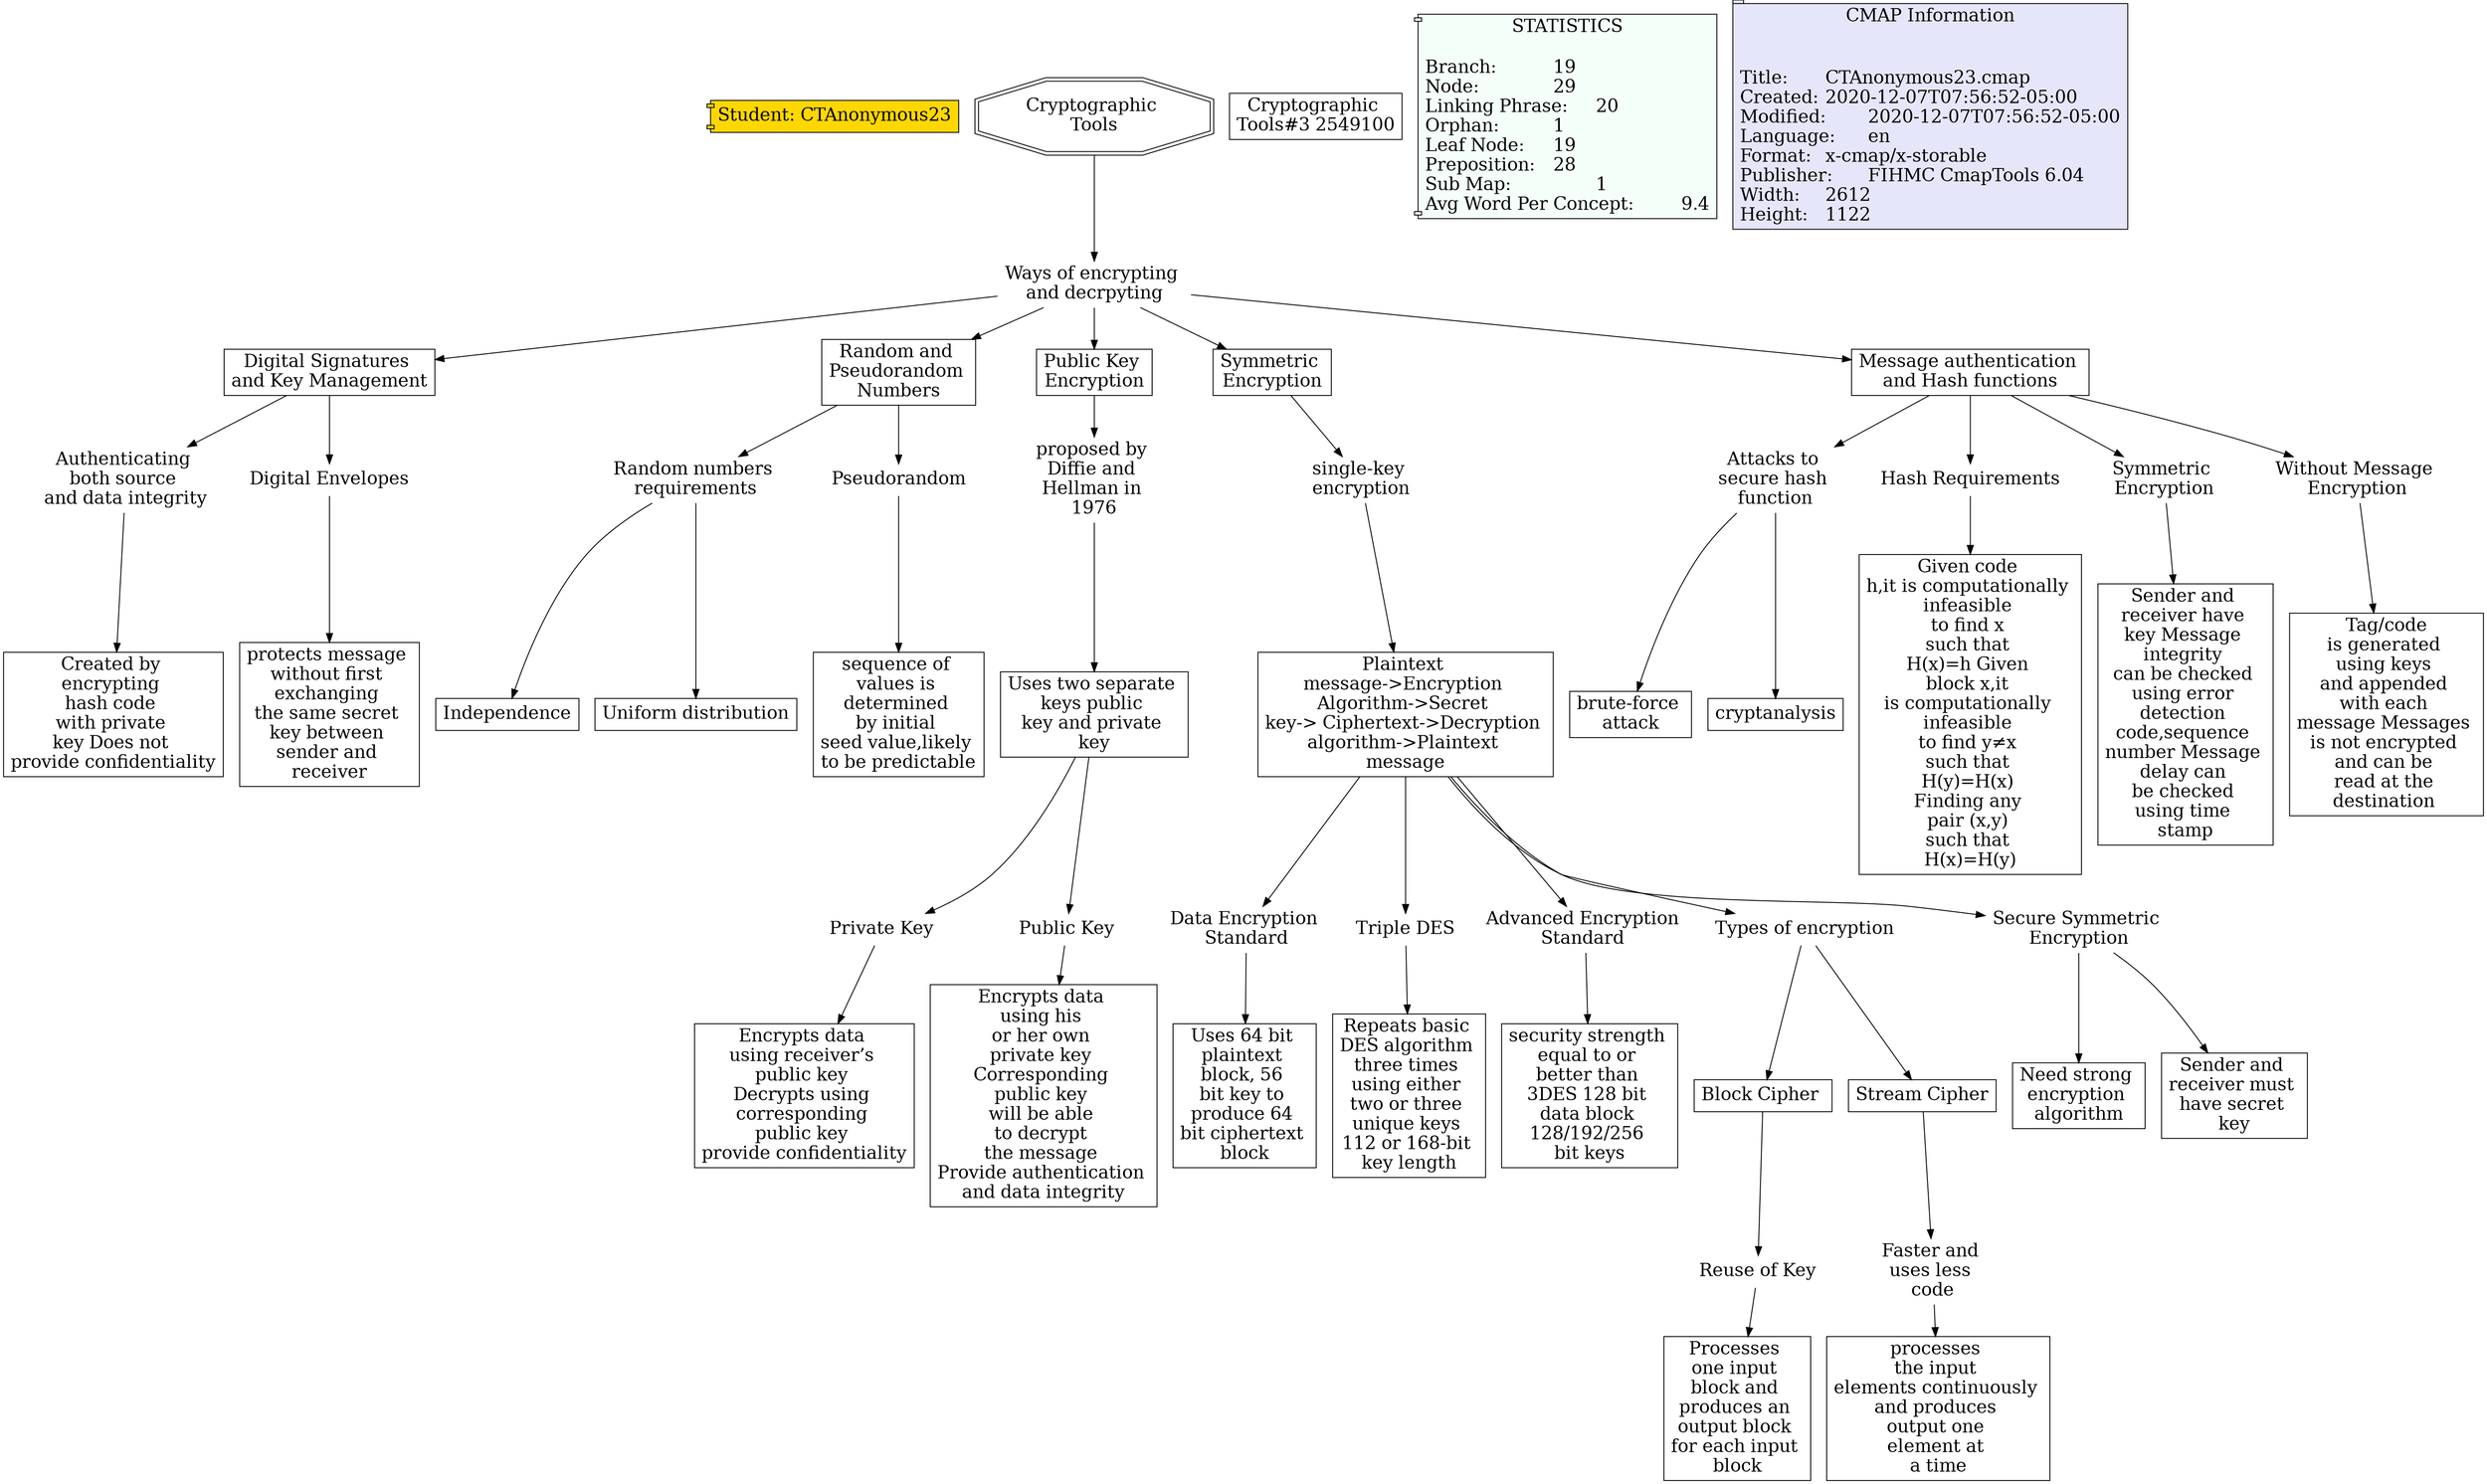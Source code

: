 // The Round Table
digraph {
	Student [label="Student: CTAnonymous23" fillcolor=gold fontsize=20 shape=component style=filled]
	"1RRX6BHVP-11FNQS4-YP" [label="Digital Signatures 
and Key Management
" fillcolor=white fontsize=20 shape=rect style=filled]
	"1RRXKY8HH-1X65695-8T7" [label="Authenticating 
both source 
and data integrity
" fontsize=20 shape=none]
	"1RRX6BHVP-11FNQS4-YP" -> "1RRXKY8HH-1X65695-8T7" [constraint=true]
	"1RRX4MVV0-YZCZQ3-GZ" [label="Cryptographic 
Tools" fillcolor=white fontsize=20 shape=doubleoctagon style=filled]
	"1RRX4Q0XN-NLGWD4-SQ" [label="Ways of encrypting 
and decrpyting
" fontsize=20 shape=none]
	"1RRX4MVV0-YZCZQ3-GZ" -> "1RRX4Q0XN-NLGWD4-SQ" [constraint=true]
	"1RRXG1KLL-1Y5XFYQ-29T" [label="Block Cipher 
" fillcolor=white fontsize=20 shape=rect style=filled]
	"1RRXGBVPJ-19ZKK3F-2TL" [label="Reuse of Key
" fontsize=20 shape=none]
	"1RRXG1KLL-1Y5XFYQ-29T" -> "1RRXGBVPJ-19ZKK3F-2TL" [constraint=true]
	"1RRXJY40V-S5YX12-6HL" [label="Attacks to 
secure hash 
function" fontsize=20 shape=none]
	"1RRXJZ9JQ-938S7Y-6PX" [label="brute-force 
attack" fillcolor=white fontsize=20 shape=rect style=filled]
	"1RRXJY40V-S5YX12-6HL" -> "1RRXJZ9JQ-938S7Y-6PX" [constraint=true]
	"1RRXLV7Z7-LCVS3X-99S" [label="Digital Envelopes
" fontsize=20 shape=none]
	"1RRXLV7Z7-GYMSV0-99P" [label="protects message 
without first 
exchanging 
the same secret 
key between 
sender and 
receiver" fillcolor=white fontsize=20 shape=rect style=filled]
	"1RRXLV7Z7-LCVS3X-99S" -> "1RRXLV7Z7-GYMSV0-99P" [constraint=true]
	"1RRXGRNFK-1PLWB6T-3GQ" [label="Data Encryption 
Standard" fontsize=20 shape=none]
	"1RRXGRNFK-2071RYL-3GM" [label="Uses 64 bit 
plaintext 
block, 56 
bit key to 
produce 64 
bit ciphertext 
block" fillcolor=white fontsize=20 shape=rect style=filled]
	"1RRXGRNFK-1PLWB6T-3GQ" -> "1RRXGRNFK-2071RYL-3GM" [constraint=true]
	"1RRXK82K7-15YNKTR-7PB" [label="Private Key
" fontsize=20 shape=none]
	"1RRXK82JR-QLV7DJ-7P7" [label="Encrypts data 
using receiver’s 
public key 
Decrypts using 
corresponding 
public key 
provide confidentiality
" fillcolor=white fontsize=20 shape=rect style=filled]
	"1RRXK82K7-15YNKTR-7PB" -> "1RRXK82JR-QLV7DJ-7P7" [constraint=true]
	"1RRX6BY8C-Q4DTYC-Z9" [label="Random and 
Pseudorandom 
Numbers" fillcolor=white fontsize=20 shape=rect style=filled]
	"1RRXM4YGB-16SZKJ6-9Y1" [label="Random numbers 
requirements" fontsize=20 shape=none]
	"1RRX6BY8C-Q4DTYC-Z9" -> "1RRXM4YGB-16SZKJ6-9Y1" [constraint=true]
	"1RRXK2H03-HRW4V3-7D6" [label="Uses two separate 
keys public 
key and private 
key" fillcolor=white fontsize=20 shape=rect style=filled]
	"1RRXK7RXH-R9XD1W-7NH" [label="Public Key
" fontsize=20 shape=none]
	"1RRXK2H03-HRW4V3-7D6" -> "1RRXK7RXH-R9XD1W-7NH" [constraint=true]
	"1RRX6B3DW-249LCNS-Y2" [label="Public Key 
Encryption" fillcolor=white fontsize=20 shape=rect style=filled]
	"1RRXK2H03-22W0T76-7D9" [label="proposed by 
Diffie and 
Hellman in 
1976" fontsize=20 shape=none]
	"1RRX6B3DW-249LCNS-Y2" -> "1RRXK2H03-22W0T76-7D9" [constraint=true]
	"1RRX4Q0XN-NLGWD4-SQ" [label="Ways of encrypting 
and decrpyting
" fontsize=20 shape=none]
	"1RRX4Q0XN-L3Q5QL-SM" [label="Symmetric 
Encryption" fillcolor=white fontsize=20 shape=rect style=filled]
	"1RRX4Q0XN-NLGWD4-SQ" -> "1RRX4Q0XN-L3Q5QL-SM" [constraint=true]
	"1RRX6BHVP-11FNQS4-YP" [label="Digital Signatures 
and Key Management
" fillcolor=white fontsize=20 shape=rect style=filled]
	"1RRXLV7Z7-LCVS3X-99S" [label="Digital Envelopes
" fontsize=20 shape=none]
	"1RRX6BHVP-11FNQS4-YP" -> "1RRXLV7Z7-LCVS3X-99S" [constraint=true]
	"1RRXJJXTS-9TM600-5ZN" [label="Hash Requirements
" fontsize=20 shape=none]
	"1RRXJJXTS-1TSTJJ3-5ZK" [label="Given code 
h,it is computationally 
infeasible 
to find x 
such that 
H(x)=h Given 
block x,it 
is computationally 
infeasible 
to find y≠x 
such that 
H(y)=H(x) 
Finding any 
pair (x,y) 
such that 
H(x)=H(y)" fillcolor=white fontsize=20 shape=rect style=filled]
	"1RRXJJXTS-9TM600-5ZN" -> "1RRXJJXTS-1TSTJJ3-5ZK" [constraint=true]
	"1RRX8CXFM-26GY6B-17M" [label="Plaintext 
message->Encryption 
Algorithm->Secret 
key-> Ciphertext->Decryption 
algorithm->Plaintext 
message" fillcolor=white fontsize=20 shape=rect style=filled]
	"1RRXGYL5D-542HV4-3ZZ" [label="Triple DES
" fontsize=20 shape=none]
	"1RRX8CXFM-26GY6B-17M" -> "1RRXGYL5D-542HV4-3ZZ" [constraint=true]
	"1RRXM875H-1KT4MR5-BGS" [label=Pseudorandom fontsize=20 shape=none]
	"1RRXM875H-22NJXZH-BGP" [label="sequence of 
values is 
determined 
by initial 
seed value,likely 
to be predictable
" fillcolor=white fontsize=20 shape=rect style=filled]
	"1RRXM875H-1KT4MR5-BGS" -> "1RRXM875H-22NJXZH-BGP" [constraint=true]
	"1RRXH49TQ-1QMF1CD-4C8" [label="Advanced Encryption 
Standard " fontsize=20 shape=none]
	"1RRXH49TQ-29VZBRH-4C5" [label="security strength 
equal to or 
better than 
3DES 128 bit 
data block 
128/192/256 
bit keys" fillcolor=white fontsize=20 shape=rect style=filled]
	"1RRXH49TQ-1QMF1CD-4C8" -> "1RRXH49TQ-29VZBRH-4C5" [constraint=true]
	"1RRX4Q0XN-NLGWD4-SQ" [label="Ways of encrypting 
and decrpyting
" fontsize=20 shape=none]
	"1RRX69934-4ZPS02-XG" [label="Message authentication 
and Hash functions
" fillcolor=white fontsize=20 shape=rect style=filled]
	"1RRX4Q0XN-NLGWD4-SQ" -> "1RRX69934-4ZPS02-XG" [constraint=true]
	"1RRXG1KLL-1B36TJG-29X" [label="Types of encryption
" fontsize=20 shape=none]
	"1RRXG1KLL-1Y5XFYQ-29T" [label="Block Cipher 
" fillcolor=white fontsize=20 shape=rect style=filled]
	"1RRXG1KLL-1B36TJG-29X" -> "1RRXG1KLL-1Y5XFYQ-29T" [constraint=true]
	"1RRX4Q0XN-L3Q5QL-SM" [label="Symmetric 
Encryption" fillcolor=white fontsize=20 shape=rect style=filled]
	"1RRX8CXFM-4P9G4L-17Q" [label="single-key 
encryption" fontsize=20 shape=none]
	"1RRX4Q0XN-L3Q5QL-SM" -> "1RRX8CXFM-4P9G4L-17Q" [constraint=true]
	"1RRX8CXFM-26GY6B-17M" [label="Plaintext 
message->Encryption 
Algorithm->Secret 
key-> Ciphertext->Decryption 
algorithm->Plaintext 
message" fillcolor=white fontsize=20 shape=rect style=filled]
	"1RRX98GLW-1MPFSY2-1QK" [label="Secure Symmetric 
Encryption" fontsize=20 shape=none]
	"1RRX8CXFM-26GY6B-17M" -> "1RRX98GLW-1MPFSY2-1QK" [constraint=true]
	"1RRX98GLW-1MPFSY2-1QK" [label="Secure Symmetric 
Encryption" fontsize=20 shape=none]
	"1RRX98GLW-GFDXCX-1QG" [label="Need strong 
encryption 
algorithm" fillcolor=white fontsize=20 shape=rect style=filled]
	"1RRX98GLW-1MPFSY2-1QK" -> "1RRX98GLW-GFDXCX-1QG" [constraint=true]
	"1RRX4Q0XN-NLGWD4-SQ" [label="Ways of encrypting 
and decrpyting
" fontsize=20 shape=none]
	"1RRX6BHVP-11FNQS4-YP" [label="Digital Signatures 
and Key Management
" fillcolor=white fontsize=20 shape=rect style=filled]
	"1RRX4Q0XN-NLGWD4-SQ" -> "1RRX6BHVP-11FNQS4-YP" [constraint=true]
	"1RRXK2H03-HRW4V3-7D6" [label="Uses two separate 
keys public 
key and private 
key" fillcolor=white fontsize=20 shape=rect style=filled]
	"1RRXK82K7-15YNKTR-7PB" [label="Private Key
" fontsize=20 shape=none]
	"1RRXK2H03-HRW4V3-7D6" -> "1RRXK82K7-15YNKTR-7PB" [constraint=true]
	"1RRXH94PZ-2147LLG-4RL" [label="Symmetric 
Encryption" fontsize=20 shape=none]
	"1RRXH94PZ-1Y8JK6L-4RH" [label="Sender and 
receiver have 
key Message 
integrity 
can be checked 
using error 
detection 
code,sequence 
number Message 
delay can 
be checked 
using time 
stamp" fillcolor=white fontsize=20 shape=rect style=filled]
	"1RRXH94PZ-2147LLG-4RL" -> "1RRXH94PZ-1Y8JK6L-4RH" [constraint=true]
	"1RRX69934-4ZPS02-XG" [label="Message authentication 
and Hash functions
" fillcolor=white fontsize=20 shape=rect style=filled]
	"1RRXH94PZ-2147LLG-4RL" [label="Symmetric 
Encryption" fontsize=20 shape=none]
	"1RRX69934-4ZPS02-XG" -> "1RRXH94PZ-2147LLG-4RL" [constraint=true]
	"1RRX8CXFM-4P9G4L-17Q" [label="single-key 
encryption" fontsize=20 shape=none]
	"1RRX8CXFM-26GY6B-17M" [label="Plaintext 
message->Encryption 
Algorithm->Secret 
key-> Ciphertext->Decryption 
algorithm->Plaintext 
message" fillcolor=white fontsize=20 shape=rect style=filled]
	"1RRX8CXFM-4P9G4L-17Q" -> "1RRX8CXFM-26GY6B-17M" [constraint=true]
	"1RRXK7RXH-R9XD1W-7NH" [label="Public Key
" fontsize=20 shape=none]
	"1RRXK7RXH-L713FF-7ND" [label="Encrypts data 
using his 
or her own 
private key 
Corresponding 
public key 
will be able 
to decrypt 
the message 
Provide authentication 
and data integrity
" fillcolor=white fontsize=20 shape=rect style=filled]
	"1RRXK7RXH-R9XD1W-7NH" -> "1RRXK7RXH-L713FF-7ND" [constraint=true]
	"1RRXK2H03-22W0T76-7D9" [label="proposed by 
Diffie and 
Hellman in 
1976" fontsize=20 shape=none]
	"1RRXK2H03-HRW4V3-7D6" [label="Uses two separate 
keys public 
key and private 
key" fillcolor=white fontsize=20 shape=rect style=filled]
	"1RRXK2H03-22W0T76-7D9" -> "1RRXK2H03-HRW4V3-7D6" [constraint=true]
	"1RRXG1KLL-1B36TJG-29X" [label="Types of encryption
" fontsize=20 shape=none]
	"1RRXG4CBS-10RF0ND-2PN" [label="Stream Cipher
" fillcolor=white fontsize=20 shape=rect style=filled]
	"1RRXG1KLL-1B36TJG-29X" -> "1RRXG4CBS-10RF0ND-2PN" [constraint=true]
	"1RRX69934-4ZPS02-XG" [label="Message authentication 
and Hash functions
" fillcolor=white fontsize=20 shape=rect style=filled]
	"1RRXJY40V-S5YX12-6HL" [label="Attacks to 
secure hash 
function" fontsize=20 shape=none]
	"1RRX69934-4ZPS02-XG" -> "1RRXJY40V-S5YX12-6HL" [constraint=true]
	"1RRX69934-4ZPS02-XG" [label="Message authentication 
and Hash functions
" fillcolor=white fontsize=20 shape=rect style=filled]
	"1RRXJJXTS-9TM600-5ZN" [label="Hash Requirements
" fontsize=20 shape=none]
	"1RRX69934-4ZPS02-XG" -> "1RRXJJXTS-9TM600-5ZN" [constraint=true]
	"1RRX6BY8C-Q4DTYC-Z9" [label="Random and 
Pseudorandom 
Numbers" fillcolor=white fontsize=20 shape=rect style=filled]
	"1RRXM875H-1KT4MR5-BGS" [label=Pseudorandom fontsize=20 shape=none]
	"1RRX6BY8C-Q4DTYC-Z9" -> "1RRXM875H-1KT4MR5-BGS" [constraint=true]
	"1RRXGYL5D-542HV4-3ZZ" [label="Triple DES
" fontsize=20 shape=none]
	"1RRXGYL5D-1LTTFPQ-3ZW" [label="Repeats basic 
DES algorithm 
three times 
using either 
two or three 
unique keys 
112 or 168-bit 
key length
" fillcolor=white fontsize=20 shape=rect style=filled]
	"1RRXGYL5D-542HV4-3ZZ" -> "1RRXGYL5D-1LTTFPQ-3ZW" [constraint=true]
	"1RRXG4CBS-10RF0ND-2PN" [label="Stream Cipher
" fillcolor=white fontsize=20 shape=rect style=filled]
	"1RRXGKB33-1R08458-367" [label="Faster and 
uses less 
code" fontsize=20 shape=none]
	"1RRXG4CBS-10RF0ND-2PN" -> "1RRXGKB33-1R08458-367" [constraint=true]
	"1RRX98GLW-1MPFSY2-1QK" [label="Secure Symmetric 
Encryption" fontsize=20 shape=none]
	"1RRXFY7S2-CTGPXX-23H" [label="Sender and 
receiver must 
have secret 
key" fillcolor=white fontsize=20 shape=rect style=filled]
	"1RRX98GLW-1MPFSY2-1QK" -> "1RRXFY7S2-CTGPXX-23H" [constraint=true]
	"1RRXM4YGB-16SZKJ6-9Y1" [label="Random numbers 
requirements" fontsize=20 shape=none]
	"1RRXM5ZNJ-1P76K9H-B57" [label=Independence fillcolor=white fontsize=20 shape=rect style=filled]
	"1RRXM4YGB-16SZKJ6-9Y1" -> "1RRXM5ZNJ-1P76K9H-B57" [constraint=true]
	"1RRXJ9SMX-8F3P9P-5JG" [label="Without Message 
Encryption" fontsize=20 shape=none]
	"1RRXJ9SMX-2C3Q1PQ-5JC" [label=" Tag/code 
is generated 
using keys 
and appended 
with each 
message Messages 
is not encrypted 
and can be 
read at the 
destination 
" fillcolor=white fontsize=20 shape=rect style=filled]
	"1RRXJ9SMX-8F3P9P-5JG" -> "1RRXJ9SMX-2C3Q1PQ-5JC" [constraint=true]
	"1RRXGBVPJ-19ZKK3F-2TL" [label="Reuse of Key
" fontsize=20 shape=none]
	"1RRXGBVPJ-L26PD0-2TH" [label="Processes 
one input 
block and 
produces an 
output block 
for each input 
block" fillcolor=white fontsize=20 shape=rect style=filled]
	"1RRXGBVPJ-19ZKK3F-2TL" -> "1RRXGBVPJ-L26PD0-2TH" [constraint=true]
	"1RRX8CXFM-26GY6B-17M" [label="Plaintext 
message->Encryption 
Algorithm->Secret 
key-> Ciphertext->Decryption 
algorithm->Plaintext 
message" fillcolor=white fontsize=20 shape=rect style=filled]
	"1RRXGRNFK-1PLWB6T-3GQ" [label="Data Encryption 
Standard" fontsize=20 shape=none]
	"1RRX8CXFM-26GY6B-17M" -> "1RRXGRNFK-1PLWB6T-3GQ" [constraint=true]
	"1RRXGKB33-1R08458-367" [label="Faster and 
uses less 
code" fontsize=20 shape=none]
	"1RRXGKB33-THYTLX-364" [label="processes 
the input 
elements continuously 
and produces 
output one 
element at 
a time" fillcolor=white fontsize=20 shape=rect style=filled]
	"1RRXGKB33-1R08458-367" -> "1RRXGKB33-THYTLX-364" [constraint=true]
	"1RRXM4YGB-16SZKJ6-9Y1" [label="Random numbers 
requirements" fontsize=20 shape=none]
	"1RRXM4YGB-11JC9R5-9XY" [label="Uniform distribution
" fillcolor=white fontsize=20 shape=rect style=filled]
	"1RRXM4YGB-16SZKJ6-9Y1" -> "1RRXM4YGB-11JC9R5-9XY" [constraint=true]
	"1RRXJY40V-S5YX12-6HL" [label="Attacks to 
secure hash 
function" fontsize=20 shape=none]
	"1RRXJY40V-P3K8SG-6HH" [label=cryptanalysis fillcolor=white fontsize=20 shape=rect style=filled]
	"1RRXJY40V-S5YX12-6HL" -> "1RRXJY40V-P3K8SG-6HH" [constraint=true]
	"1RRX4Q0XN-NLGWD4-SQ" [label="Ways of encrypting 
and decrpyting
" fontsize=20 shape=none]
	"1RRX6B3DW-249LCNS-Y2" [label="Public Key 
Encryption" fillcolor=white fontsize=20 shape=rect style=filled]
	"1RRX4Q0XN-NLGWD4-SQ" -> "1RRX6B3DW-249LCNS-Y2" [constraint=true]
	"1RRXKY8HH-1X65695-8T7" [label="Authenticating 
both source 
and data integrity
" fontsize=20 shape=none]
	"1RRXKY8H0-1D0N9JS-8T4" [label="Created by 
encrypting 
hash code 
with private 
key Does not 
provide confidentiality
" fillcolor=white fontsize=20 shape=rect style=filled]
	"1RRXKY8HH-1X65695-8T7" -> "1RRXKY8H0-1D0N9JS-8T4" [constraint=true]
	"1RRX69934-4ZPS02-XG" [label="Message authentication 
and Hash functions
" fillcolor=white fontsize=20 shape=rect style=filled]
	"1RRXJ9SMX-8F3P9P-5JG" [label="Without Message 
Encryption" fontsize=20 shape=none]
	"1RRX69934-4ZPS02-XG" -> "1RRXJ9SMX-8F3P9P-5JG" [constraint=true]
	"1RRX4Q0XN-NLGWD4-SQ" [label="Ways of encrypting 
and decrpyting
" fontsize=20 shape=none]
	"1RRX6BY8C-Q4DTYC-Z9" [label="Random and 
Pseudorandom 
Numbers" fillcolor=white fontsize=20 shape=rect style=filled]
	"1RRX4Q0XN-NLGWD4-SQ" -> "1RRX6BY8C-Q4DTYC-Z9" [constraint=true]
	"1RRX8CXFM-26GY6B-17M" [label="Plaintext 
message->Encryption 
Algorithm->Secret 
key-> Ciphertext->Decryption 
algorithm->Plaintext 
message" fillcolor=white fontsize=20 shape=rect style=filled]
	"1RRXG1KLL-1B36TJG-29X" [label="Types of encryption
" fontsize=20 shape=none]
	"1RRX8CXFM-26GY6B-17M" -> "1RRXG1KLL-1B36TJG-29X" [constraint=true]
	"1RRX8CXFM-26GY6B-17M" [label="Plaintext 
message->Encryption 
Algorithm->Secret 
key-> Ciphertext->Decryption 
algorithm->Plaintext 
message" fillcolor=white fontsize=20 shape=rect style=filled]
	"1RRXH49TQ-1QMF1CD-4C8" [label="Advanced Encryption 
Standard " fontsize=20 shape=none]
	"1RRX8CXFM-26GY6B-17M" -> "1RRXH49TQ-1QMF1CD-4C8" [constraint=true]
	"1RRXMJTSF-1W96Q50-BT2" [label="Cryptographic 
Tools#3 2549100
" fillcolor=white fontsize=20 shape=rect style=filled]
	statictics [label="STATISTICS
\lBranch:		19\lNode:		29\lLinking Phrase:	20\lOrphan:		1\lLeaf Node:	19\lPreposition:	28\lSub Map:		1\lAvg Word Per Concept:	9.4\l" Gsplines=true fillcolor="#F5FFFA" fontsize=20 shape=component style=filled]
	file_info [label="CMAP Information

\lTitle:	CTAnonymous23.cmap\lCreated:	2020-12-07T07:56:52-05:00\lModified:	2020-12-07T07:56:52-05:00\lLanguage:	en\lFormat:	x-cmap/x-storable\lPublisher:	FIHMC CmapTools 6.04\lWidth:	2612\lHeight:	1122\l" Gsplines=true fillcolor="#E6E6FA" fontsize=20 shape=tab style=filled]
}
